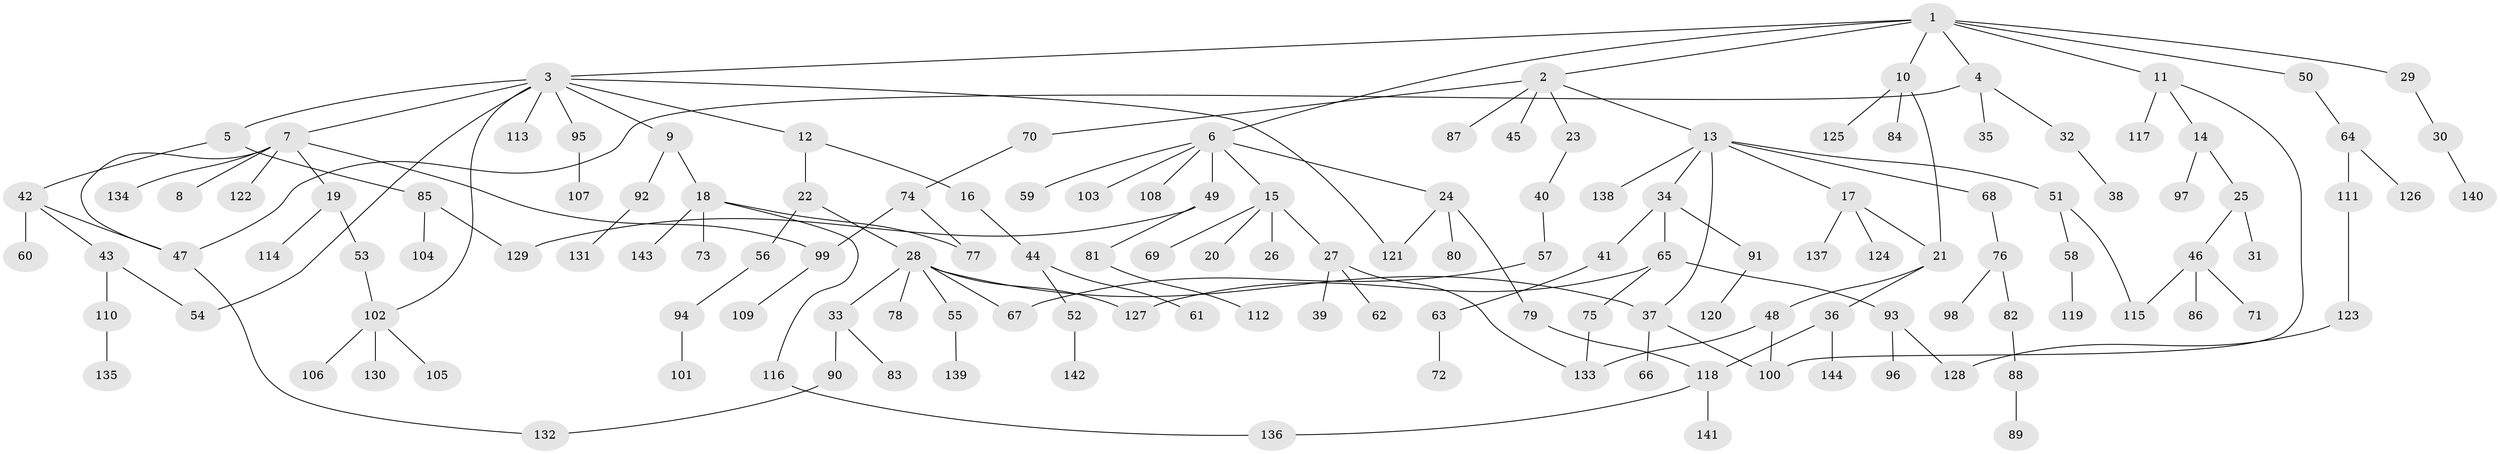 // coarse degree distribution, {8: 0.027777777777777776, 6: 0.041666666666666664, 12: 0.013888888888888888, 4: 0.05555555555555555, 3: 0.125, 7: 0.027777777777777776, 1: 0.4444444444444444, 5: 0.041666666666666664, 2: 0.2222222222222222}
// Generated by graph-tools (version 1.1) at 2025/17/03/04/25 18:17:11]
// undirected, 144 vertices, 164 edges
graph export_dot {
graph [start="1"]
  node [color=gray90,style=filled];
  1;
  2;
  3;
  4;
  5;
  6;
  7;
  8;
  9;
  10;
  11;
  12;
  13;
  14;
  15;
  16;
  17;
  18;
  19;
  20;
  21;
  22;
  23;
  24;
  25;
  26;
  27;
  28;
  29;
  30;
  31;
  32;
  33;
  34;
  35;
  36;
  37;
  38;
  39;
  40;
  41;
  42;
  43;
  44;
  45;
  46;
  47;
  48;
  49;
  50;
  51;
  52;
  53;
  54;
  55;
  56;
  57;
  58;
  59;
  60;
  61;
  62;
  63;
  64;
  65;
  66;
  67;
  68;
  69;
  70;
  71;
  72;
  73;
  74;
  75;
  76;
  77;
  78;
  79;
  80;
  81;
  82;
  83;
  84;
  85;
  86;
  87;
  88;
  89;
  90;
  91;
  92;
  93;
  94;
  95;
  96;
  97;
  98;
  99;
  100;
  101;
  102;
  103;
  104;
  105;
  106;
  107;
  108;
  109;
  110;
  111;
  112;
  113;
  114;
  115;
  116;
  117;
  118;
  119;
  120;
  121;
  122;
  123;
  124;
  125;
  126;
  127;
  128;
  129;
  130;
  131;
  132;
  133;
  134;
  135;
  136;
  137;
  138;
  139;
  140;
  141;
  142;
  143;
  144;
  1 -- 2;
  1 -- 3;
  1 -- 4;
  1 -- 6;
  1 -- 10;
  1 -- 11;
  1 -- 29;
  1 -- 50;
  2 -- 13;
  2 -- 23;
  2 -- 45;
  2 -- 70;
  2 -- 87;
  3 -- 5;
  3 -- 7;
  3 -- 9;
  3 -- 12;
  3 -- 95;
  3 -- 102;
  3 -- 113;
  3 -- 121;
  3 -- 54;
  4 -- 32;
  4 -- 35;
  4 -- 47;
  5 -- 42;
  5 -- 85;
  6 -- 15;
  6 -- 24;
  6 -- 49;
  6 -- 59;
  6 -- 103;
  6 -- 108;
  7 -- 8;
  7 -- 19;
  7 -- 122;
  7 -- 134;
  7 -- 99;
  7 -- 47;
  9 -- 18;
  9 -- 92;
  10 -- 84;
  10 -- 125;
  10 -- 21;
  11 -- 14;
  11 -- 100;
  11 -- 117;
  12 -- 16;
  12 -- 22;
  13 -- 17;
  13 -- 34;
  13 -- 37;
  13 -- 51;
  13 -- 68;
  13 -- 138;
  14 -- 25;
  14 -- 97;
  15 -- 20;
  15 -- 26;
  15 -- 27;
  15 -- 69;
  16 -- 44;
  17 -- 21;
  17 -- 124;
  17 -- 137;
  18 -- 73;
  18 -- 116;
  18 -- 143;
  18 -- 77;
  19 -- 53;
  19 -- 114;
  21 -- 36;
  21 -- 48;
  22 -- 28;
  22 -- 56;
  23 -- 40;
  24 -- 79;
  24 -- 80;
  24 -- 121;
  25 -- 31;
  25 -- 46;
  27 -- 39;
  27 -- 62;
  27 -- 133;
  28 -- 33;
  28 -- 55;
  28 -- 67;
  28 -- 78;
  28 -- 37;
  28 -- 127;
  29 -- 30;
  30 -- 140;
  32 -- 38;
  33 -- 83;
  33 -- 90;
  34 -- 41;
  34 -- 65;
  34 -- 91;
  36 -- 118;
  36 -- 144;
  37 -- 66;
  37 -- 100;
  40 -- 57;
  41 -- 63;
  42 -- 43;
  42 -- 47;
  42 -- 60;
  43 -- 54;
  43 -- 110;
  44 -- 52;
  44 -- 61;
  46 -- 71;
  46 -- 86;
  46 -- 115;
  47 -- 132;
  48 -- 100;
  48 -- 133;
  49 -- 81;
  49 -- 129;
  50 -- 64;
  51 -- 58;
  51 -- 115;
  52 -- 142;
  53 -- 102;
  55 -- 139;
  56 -- 94;
  57 -- 67;
  58 -- 119;
  63 -- 72;
  64 -- 111;
  64 -- 126;
  65 -- 75;
  65 -- 93;
  65 -- 127;
  68 -- 76;
  70 -- 74;
  74 -- 77;
  74 -- 99;
  75 -- 133;
  76 -- 82;
  76 -- 98;
  79 -- 118;
  81 -- 112;
  82 -- 88;
  85 -- 104;
  85 -- 129;
  88 -- 89;
  90 -- 132;
  91 -- 120;
  92 -- 131;
  93 -- 96;
  93 -- 128;
  94 -- 101;
  95 -- 107;
  99 -- 109;
  102 -- 105;
  102 -- 106;
  102 -- 130;
  110 -- 135;
  111 -- 123;
  116 -- 136;
  118 -- 136;
  118 -- 141;
  123 -- 128;
}

